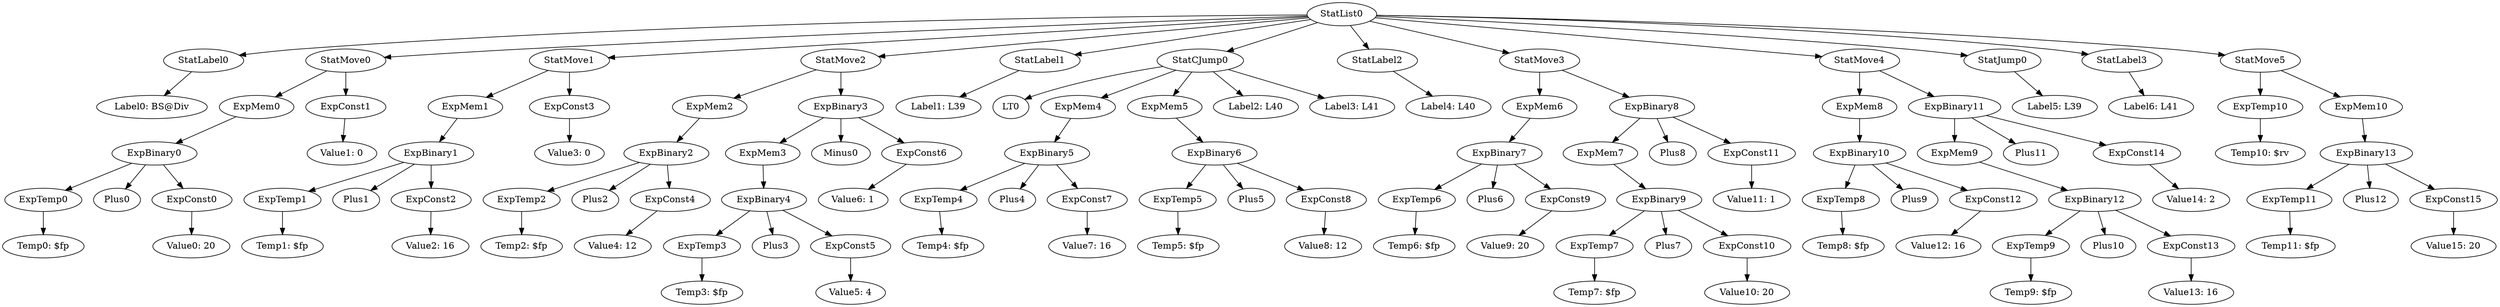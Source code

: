 digraph {
	ordering = out;
	ExpMem10 -> ExpBinary13;
	ExpBinary13 -> ExpTemp11;
	ExpBinary13 -> Plus12;
	ExpBinary13 -> ExpConst15;
	ExpTemp11 -> "Temp11: $fp";
	ExpTemp10 -> "Temp10: $rv";
	StatJump0 -> "Label5: L39";
	ExpConst14 -> "Value14: 2";
	ExpConst13 -> "Value13: 16";
	ExpBinary12 -> ExpTemp9;
	ExpBinary12 -> Plus10;
	ExpBinary12 -> ExpConst13;
	ExpMem8 -> ExpBinary10;
	ExpBinary10 -> ExpTemp8;
	ExpBinary10 -> Plus9;
	ExpBinary10 -> ExpConst12;
	ExpConst11 -> "Value11: 1";
	ExpTemp3 -> "Temp3: $fp";
	StatMove2 -> ExpMem2;
	StatMove2 -> ExpBinary3;
	ExpTemp2 -> "Temp2: $fp";
	ExpConst3 -> "Value3: 0";
	ExpConst7 -> "Value7: 16";
	ExpBinary0 -> ExpTemp0;
	ExpBinary0 -> Plus0;
	ExpBinary0 -> ExpConst0;
	ExpMem4 -> ExpBinary5;
	StatMove0 -> ExpMem0;
	StatMove0 -> ExpConst1;
	ExpMem2 -> ExpBinary2;
	StatLabel1 -> "Label1: L39";
	ExpConst15 -> "Value15: 20";
	ExpMem7 -> ExpBinary9;
	StatList0 -> StatLabel0;
	StatList0 -> StatMove0;
	StatList0 -> StatMove1;
	StatList0 -> StatMove2;
	StatList0 -> StatLabel1;
	StatList0 -> StatCJump0;
	StatList0 -> StatLabel2;
	StatList0 -> StatMove3;
	StatList0 -> StatMove4;
	StatList0 -> StatJump0;
	StatList0 -> StatLabel3;
	StatList0 -> StatMove5;
	StatMove5 -> ExpTemp10;
	StatMove5 -> ExpMem10;
	ExpConst5 -> "Value5: 4";
	ExpConst2 -> "Value2: 16";
	ExpBinary3 -> ExpMem3;
	ExpBinary3 -> Minus0;
	ExpBinary3 -> ExpConst6;
	ExpBinary4 -> ExpTemp3;
	ExpBinary4 -> Plus3;
	ExpBinary4 -> ExpConst5;
	ExpConst0 -> "Value0: 20";
	StatLabel2 -> "Label4: L40";
	StatMove1 -> ExpMem1;
	StatMove1 -> ExpConst3;
	StatCJump0 -> LT0;
	StatCJump0 -> ExpMem4;
	StatCJump0 -> ExpMem5;
	StatCJump0 -> "Label2: L40";
	StatCJump0 -> "Label3: L41";
	ExpBinary2 -> ExpTemp2;
	ExpBinary2 -> Plus2;
	ExpBinary2 -> ExpConst4;
	StatLabel0 -> "Label0: BS@Div";
	ExpMem5 -> ExpBinary6;
	ExpConst1 -> "Value1: 0";
	ExpMem0 -> ExpBinary0;
	ExpBinary6 -> ExpTemp5;
	ExpBinary6 -> Plus5;
	ExpBinary6 -> ExpConst8;
	ExpBinary1 -> ExpTemp1;
	ExpBinary1 -> Plus1;
	ExpBinary1 -> ExpConst2;
	ExpTemp1 -> "Temp1: $fp";
	ExpTemp5 -> "Temp5: $fp";
	ExpConst12 -> "Value12: 16";
	ExpTemp8 -> "Temp8: $fp";
	ExpBinary7 -> ExpTemp6;
	ExpBinary7 -> Plus6;
	ExpBinary7 -> ExpConst9;
	ExpMem3 -> ExpBinary4;
	ExpMem9 -> ExpBinary12;
	ExpMem1 -> ExpBinary1;
	ExpConst6 -> "Value6: 1";
	ExpTemp4 -> "Temp4: $fp";
	ExpTemp0 -> "Temp0: $fp";
	ExpTemp7 -> "Temp7: $fp";
	StatLabel3 -> "Label6: L41";
	ExpConst4 -> "Value4: 12";
	ExpConst8 -> "Value8: 12";
	ExpTemp6 -> "Temp6: $fp";
	ExpBinary11 -> ExpMem9;
	ExpBinary11 -> Plus11;
	ExpBinary11 -> ExpConst14;
	ExpBinary5 -> ExpTemp4;
	ExpBinary5 -> Plus4;
	ExpBinary5 -> ExpConst7;
	ExpConst9 -> "Value9: 20";
	ExpMem6 -> ExpBinary7;
	StatMove3 -> ExpMem6;
	StatMove3 -> ExpBinary8;
	ExpBinary8 -> ExpMem7;
	ExpBinary8 -> Plus8;
	ExpBinary8 -> ExpConst11;
	ExpTemp9 -> "Temp9: $fp";
	ExpBinary9 -> ExpTemp7;
	ExpBinary9 -> Plus7;
	ExpBinary9 -> ExpConst10;
	StatMove4 -> ExpMem8;
	StatMove4 -> ExpBinary11;
	ExpConst10 -> "Value10: 20";
}

